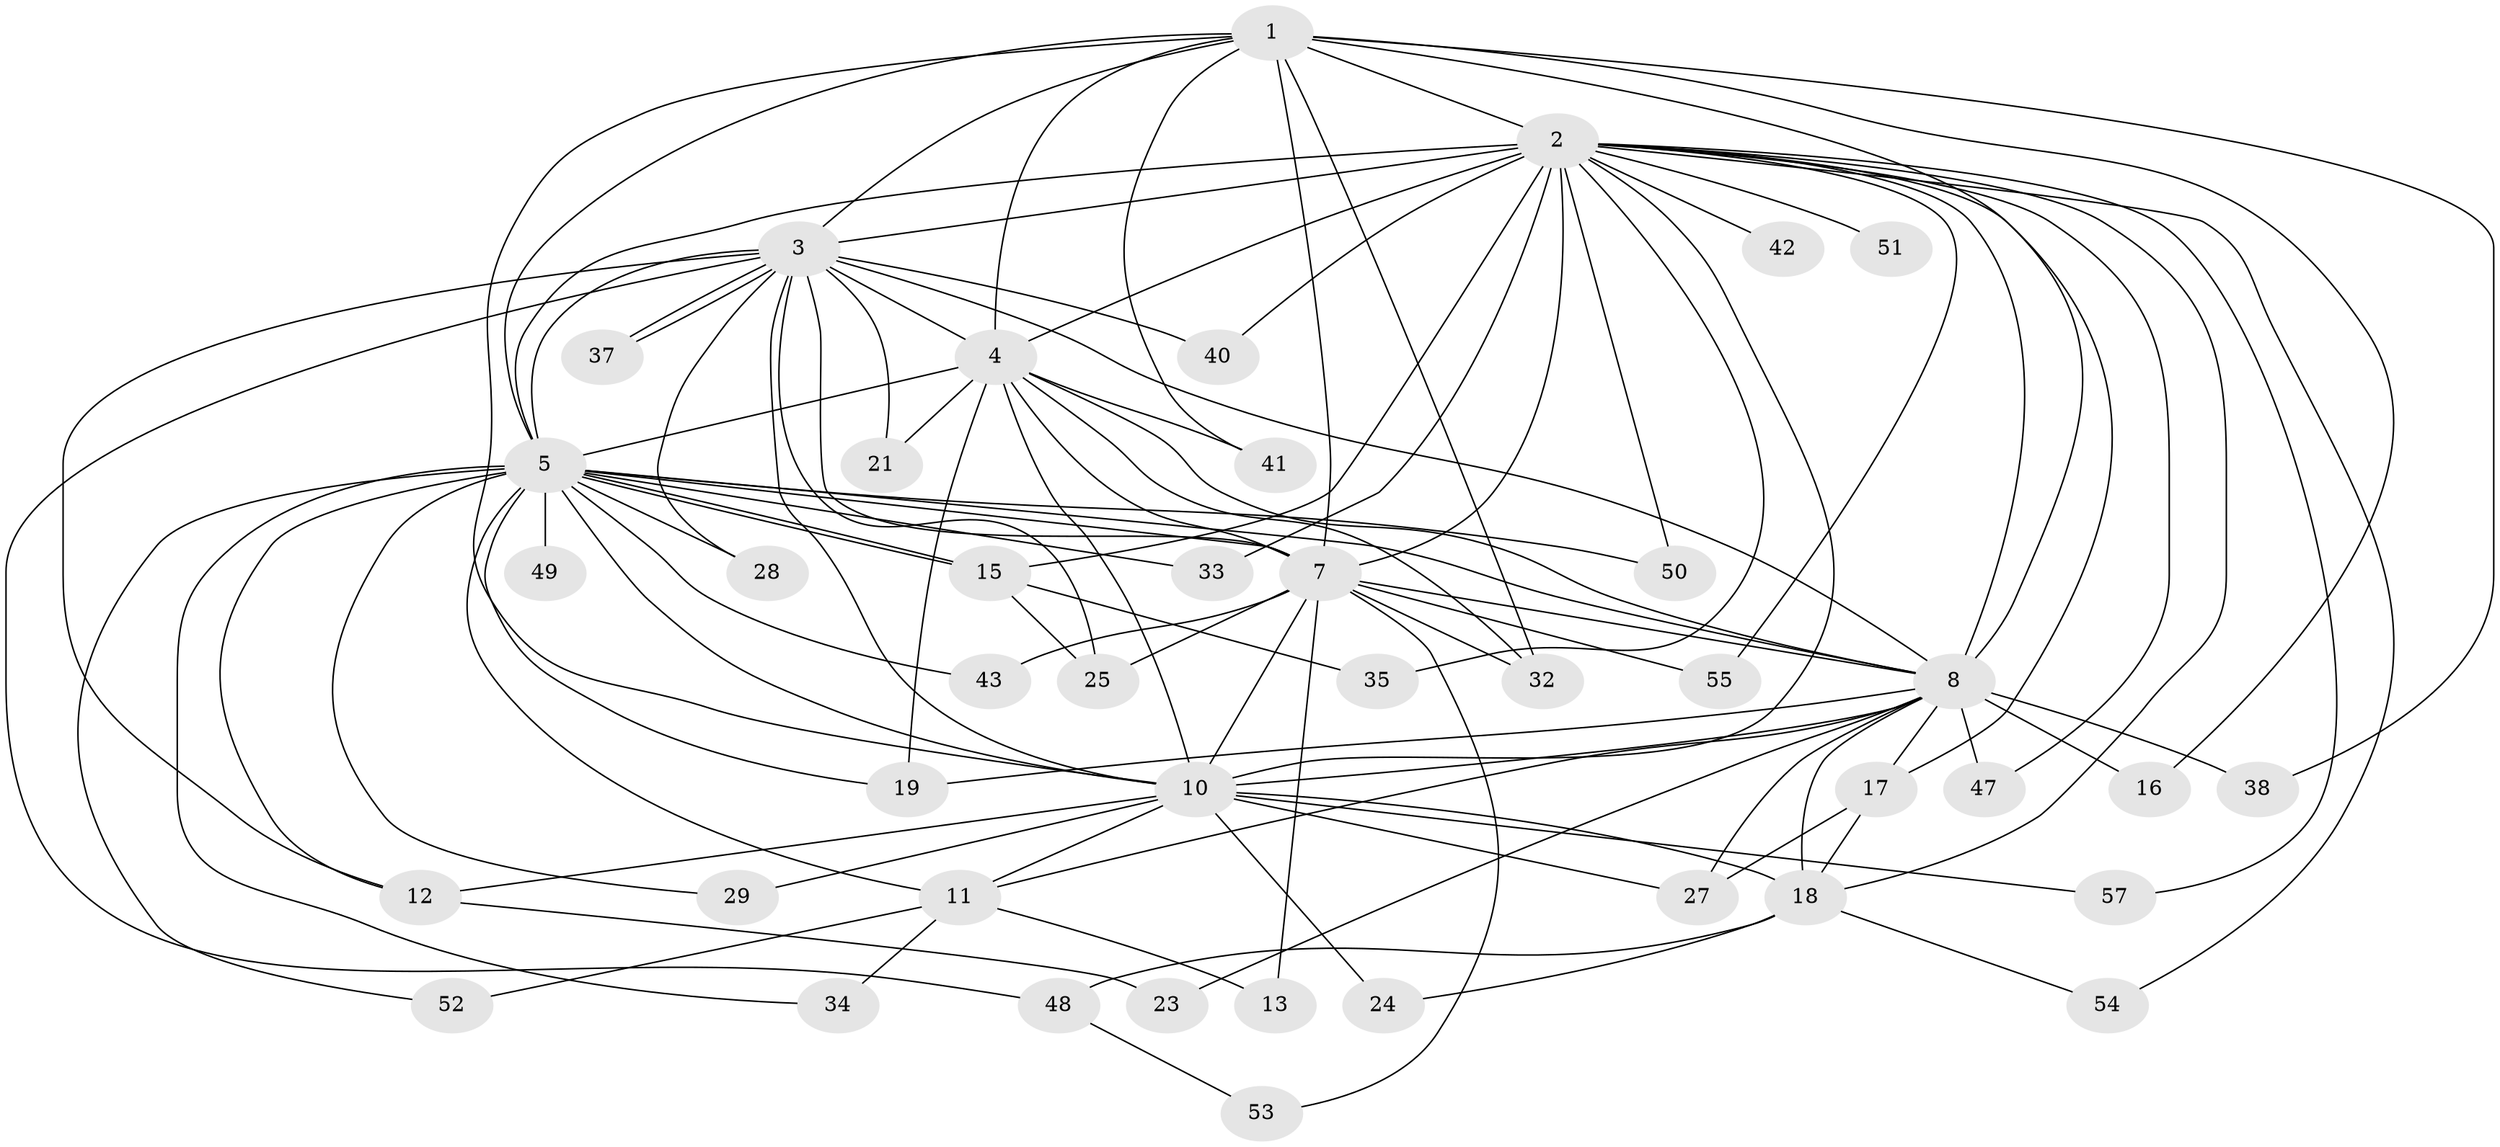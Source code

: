 // Generated by graph-tools (version 1.1) at 2025/51/02/27/25 19:51:42]
// undirected, 43 vertices, 104 edges
graph export_dot {
graph [start="1"]
  node [color=gray90,style=filled];
  1 [super="+30"];
  2 [super="+9"];
  3 [super="+58"];
  4 [super="+39"];
  5 [super="+6"];
  7 [super="+31"];
  8 [super="+14"];
  10 [super="+22"];
  11 [super="+45"];
  12 [super="+46"];
  13;
  15 [super="+26"];
  16;
  17;
  18 [super="+20"];
  19 [super="+44"];
  21;
  23;
  24;
  25;
  27 [super="+36"];
  28;
  29;
  32 [super="+56"];
  33;
  34;
  35;
  37;
  38;
  40;
  41;
  42;
  43;
  47;
  48;
  49;
  50;
  51;
  52;
  53;
  54;
  55;
  57;
  1 -- 2 [weight=3];
  1 -- 3;
  1 -- 4;
  1 -- 5 [weight=2];
  1 -- 7;
  1 -- 8;
  1 -- 10;
  1 -- 16;
  1 -- 32;
  1 -- 38;
  1 -- 41;
  2 -- 3 [weight=2];
  2 -- 4 [weight=2];
  2 -- 5 [weight=4];
  2 -- 7 [weight=2];
  2 -- 8 [weight=3];
  2 -- 10 [weight=2];
  2 -- 17;
  2 -- 33;
  2 -- 40;
  2 -- 42 [weight=2];
  2 -- 47;
  2 -- 50;
  2 -- 54;
  2 -- 57;
  2 -- 35;
  2 -- 18;
  2 -- 51;
  2 -- 55;
  2 -- 15;
  3 -- 4;
  3 -- 5 [weight=2];
  3 -- 7;
  3 -- 8;
  3 -- 10;
  3 -- 21;
  3 -- 28;
  3 -- 37;
  3 -- 37;
  3 -- 40;
  3 -- 48;
  3 -- 25;
  3 -- 12;
  4 -- 5 [weight=3];
  4 -- 7;
  4 -- 8;
  4 -- 10;
  4 -- 19;
  4 -- 21;
  4 -- 32;
  4 -- 41;
  5 -- 7 [weight=2];
  5 -- 8 [weight=2];
  5 -- 10 [weight=2];
  5 -- 15;
  5 -- 15;
  5 -- 28;
  5 -- 33;
  5 -- 34;
  5 -- 49 [weight=2];
  5 -- 50;
  5 -- 11;
  5 -- 12;
  5 -- 19;
  5 -- 29;
  5 -- 43;
  5 -- 52;
  7 -- 8;
  7 -- 10;
  7 -- 13;
  7 -- 25;
  7 -- 43;
  7 -- 53;
  7 -- 55;
  7 -- 32;
  8 -- 10;
  8 -- 11;
  8 -- 16;
  8 -- 17;
  8 -- 18;
  8 -- 23;
  8 -- 27;
  8 -- 38;
  8 -- 47;
  8 -- 19;
  10 -- 12;
  10 -- 24;
  10 -- 29;
  10 -- 57;
  10 -- 11;
  10 -- 18;
  10 -- 27;
  11 -- 13;
  11 -- 34;
  11 -- 52;
  12 -- 23;
  15 -- 25;
  15 -- 35;
  17 -- 27;
  17 -- 18;
  18 -- 48;
  18 -- 54;
  18 -- 24;
  48 -- 53;
}
